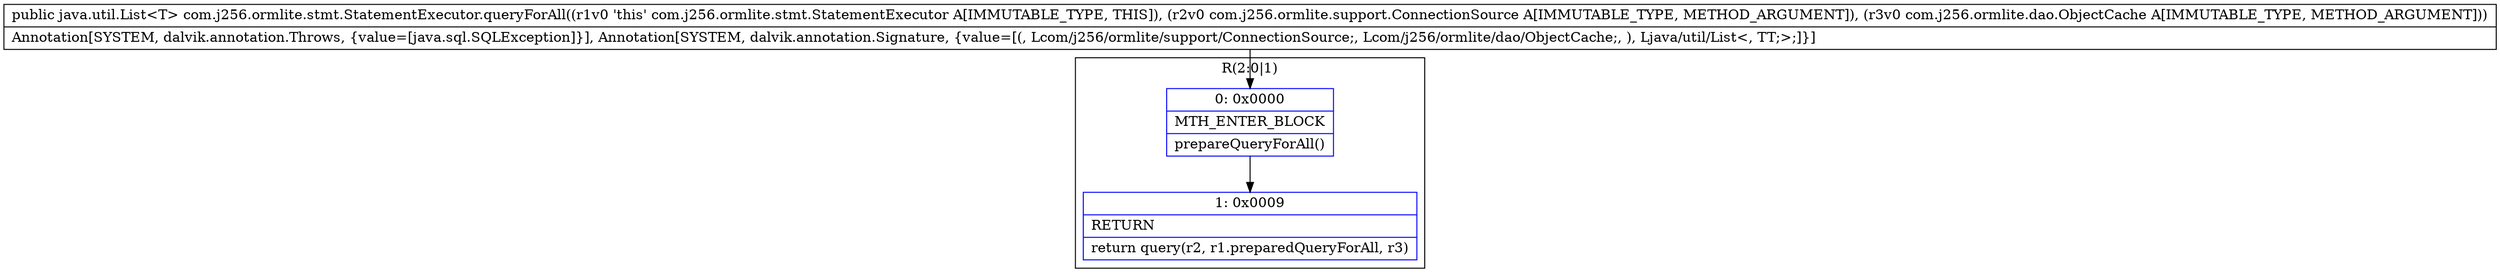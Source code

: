 digraph "CFG forcom.j256.ormlite.stmt.StatementExecutor.queryForAll(Lcom\/j256\/ormlite\/support\/ConnectionSource;Lcom\/j256\/ormlite\/dao\/ObjectCache;)Ljava\/util\/List;" {
subgraph cluster_Region_2089077242 {
label = "R(2:0|1)";
node [shape=record,color=blue];
Node_0 [shape=record,label="{0\:\ 0x0000|MTH_ENTER_BLOCK\l|prepareQueryForAll()\l}"];
Node_1 [shape=record,label="{1\:\ 0x0009|RETURN\l|return query(r2, r1.preparedQueryForAll, r3)\l}"];
}
MethodNode[shape=record,label="{public java.util.List\<T\> com.j256.ormlite.stmt.StatementExecutor.queryForAll((r1v0 'this' com.j256.ormlite.stmt.StatementExecutor A[IMMUTABLE_TYPE, THIS]), (r2v0 com.j256.ormlite.support.ConnectionSource A[IMMUTABLE_TYPE, METHOD_ARGUMENT]), (r3v0 com.j256.ormlite.dao.ObjectCache A[IMMUTABLE_TYPE, METHOD_ARGUMENT]))  | Annotation[SYSTEM, dalvik.annotation.Throws, \{value=[java.sql.SQLException]\}], Annotation[SYSTEM, dalvik.annotation.Signature, \{value=[(, Lcom\/j256\/ormlite\/support\/ConnectionSource;, Lcom\/j256\/ormlite\/dao\/ObjectCache;, ), Ljava\/util\/List\<, TT;\>;]\}]\l}"];
MethodNode -> Node_0;
Node_0 -> Node_1;
}

